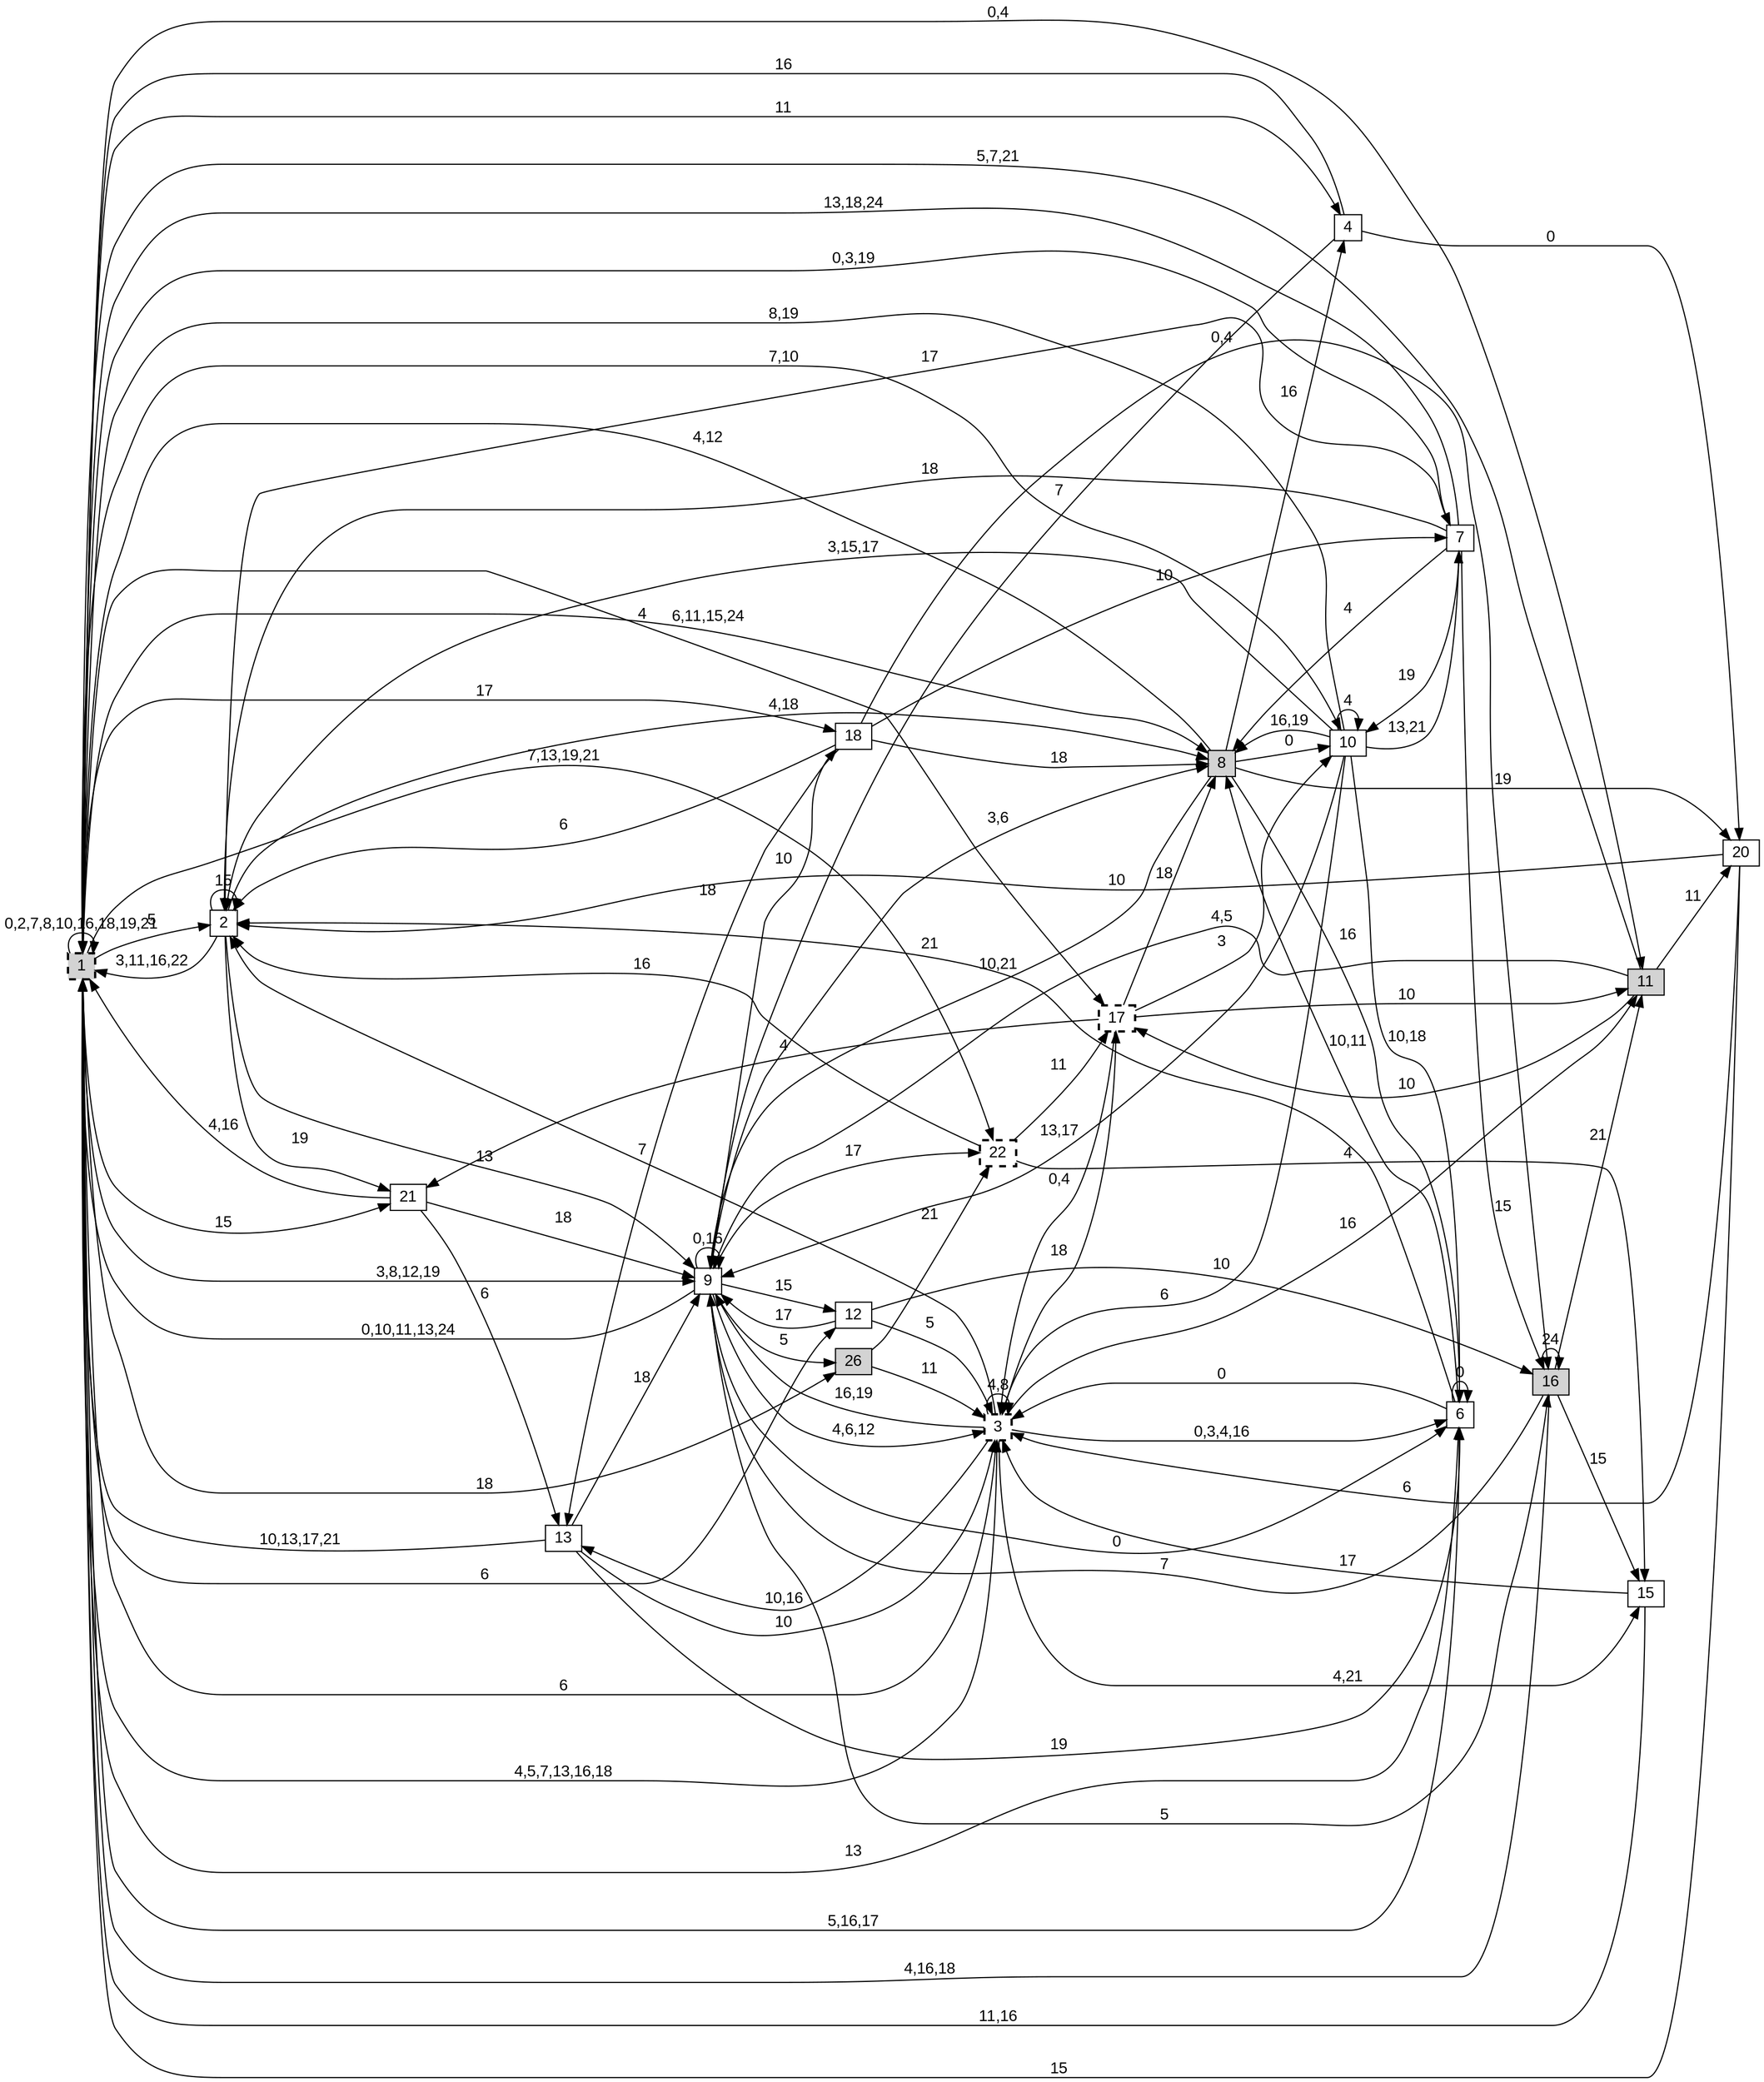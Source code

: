 digraph "NDFA" {
  rankdir=LR
  node [shape=box width=0.1 height=0.1 fontname=Arial]
  edge [fontname=Arial]
/* Estados */
 s1 [label="1" style="filled,bold,dashed"] /* I:1 F:1 D:0 */
 s2 [label="2" ] /* I:0 F:0 D:0 */
 s3 [label="3" style="bold,dashed"] /* I:0 F:1 D:0 */
 s4 [label="4" ] /* I:0 F:0 D:0 */
 s6 [label="6" ] /* I:0 F:0 D:0 */
 s7 [label="7" ] /* I:0 F:0 D:0 */
 s8 [label="8" style="filled"] /* I:1 F:0 D:0 */
 s9 [label="9" ] /* I:0 F:0 D:0 */
 s10 [label="10" ] /* I:0 F:0 D:0 */
 s11 [label="11" style="filled"] /* I:1 F:0 D:0 */
 s12 [label="12" ] /* I:0 F:0 D:0 */
 s13 [label="13" ] /* I:0 F:0 D:0 */
 s15 [label="15" ] /* I:0 F:0 D:0 */
 s16 [label="16" style="filled"] /* I:1 F:0 D:0 */
 s17 [label="17" style="bold,dashed"] /* I:0 F:1 D:0 */
 s18 [label="18" ] /* I:0 F:0 D:0 */
 s20 [label="20" ] /* I:0 F:0 D:0 */
 s21 [label="21" ] /* I:0 F:0 D:0 */
 s22 [label="22" style="bold,dashed"] /* I:0 F:1 D:0 */
 s26 [label="26" style="filled"] /* I:1 F:0 D:0 */
/* Transiciones */
  s1 -> s1 [label="0,2,7,8,10,16,18,19,21"]
  s1 -> s2 [label="5"]
  s1 -> s3 [label="4,5,7,13,16,18"]
  s1 -> s4 [label="11"]
  s1 -> s6 [label="13"]
  s1 -> s7 [label="0,3,19"]
  s1 -> s8 [label="6,11,15,24"]
  s1 -> s9 [label="3,8,12,19"]
  s1 -> s10 [label="7,10"]
  s1 -> s11 [label="0,4"]
  s1 -> s12 [label="6"]
  s1 -> s17 [label="4"]
  s1 -> s18 [label="17"]
  s1 -> s21 [label="15"]
  s1 -> s22 [label="7,13,19,21"]
  s1 -> s26 [label="18"]
  s2 -> s1 [label="3,11,16,22"]
  s2 -> s2 [label="15"]
  s2 -> s7 [label="17"]
  s2 -> s8 [label="4,18"]
  s2 -> s9 [label="13"]
  s2 -> s21 [label="19"]
  s3 -> s1 [label="6"]
  s3 -> s2 [label="7"]
  s3 -> s3 [label="4,8"]
  s3 -> s6 [label="0,3,4,16"]
  s3 -> s9 [label="16,19"]
  s3 -> s11 [label="16"]
  s3 -> s13 [label="10,16"]
  s3 -> s15 [label="4,21"]
  s3 -> s17 [label="18"]
  s4 -> s1 [label="16"]
  s4 -> s9 [label="7"]
  s4 -> s20 [label="0"]
  s6 -> s1 [label="5,16,17"]
  s6 -> s2 [label="21"]
  s6 -> s3 [label="0"]
  s6 -> s6 [label="0"]
  s6 -> s8 [label="10,11"]
  s7 -> s1 [label="13,18,24"]
  s7 -> s2 [label="18"]
  s7 -> s8 [label="4"]
  s7 -> s10 [label="19"]
  s7 -> s16 [label="15"]
  s8 -> s1 [label="4,12"]
  s8 -> s4 [label="16"]
  s8 -> s6 [label="16"]
  s8 -> s9 [label="10,21"]
  s8 -> s10 [label="0"]
  s8 -> s20 [label="19"]
  s9 -> s1 [label="0,10,11,13,24"]
  s9 -> s3 [label="4,6,12"]
  s9 -> s6 [label="0"]
  s9 -> s8 [label="3,6"]
  s9 -> s9 [label="0,16"]
  s9 -> s12 [label="15"]
  s9 -> s16 [label="5"]
  s9 -> s18 [label="10"]
  s9 -> s22 [label="17"]
  s9 -> s26 [label="5"]
  s10 -> s1 [label="8,19"]
  s10 -> s2 [label="3,15,17"]
  s10 -> s3 [label="6"]
  s10 -> s6 [label="10,18"]
  s10 -> s7 [label="13,21"]
  s10 -> s8 [label="16,19"]
  s10 -> s9 [label="13,17"]
  s10 -> s10 [label="4"]
  s11 -> s1 [label="5,7,21"]
  s11 -> s9 [label="4,5"]
  s11 -> s17 [label="10"]
  s11 -> s20 [label="11"]
  s12 -> s3 [label="5"]
  s12 -> s9 [label="17"]
  s12 -> s16 [label="10"]
  s13 -> s1 [label="10,13,17,21"]
  s13 -> s3 [label="10"]
  s13 -> s6 [label="19"]
  s13 -> s9 [label="18"]
  s15 -> s1 [label="11,16"]
  s15 -> s3 [label="17"]
  s16 -> s1 [label="4,16,18"]
  s16 -> s9 [label="7"]
  s16 -> s11 [label="21"]
  s16 -> s15 [label="15"]
  s16 -> s16 [label="24"]
  s17 -> s3 [label="0,4"]
  s17 -> s8 [label="18"]
  s17 -> s10 [label="3"]
  s17 -> s11 [label="10"]
  s17 -> s21 [label="4"]
  s18 -> s2 [label="6"]
  s18 -> s7 [label="10"]
  s18 -> s8 [label="18"]
  s18 -> s13 [label="18"]
  s18 -> s16 [label="0,4"]
  s20 -> s1 [label="15"]
  s20 -> s2 [label="10"]
  s20 -> s3 [label="6"]
  s21 -> s1 [label="4,16"]
  s21 -> s9 [label="18"]
  s21 -> s13 [label="6"]
  s22 -> s2 [label="16"]
  s22 -> s15 [label="4"]
  s22 -> s17 [label="11"]
  s26 -> s3 [label="11"]
  s26 -> s22 [label="21"]
}

